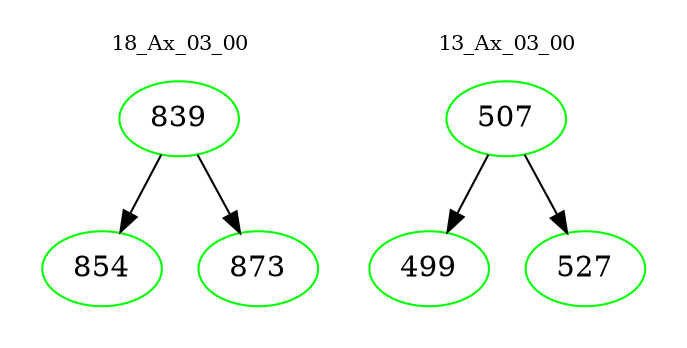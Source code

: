 digraph{
subgraph cluster_0 {
color = white
label = "18_Ax_03_00";
fontsize=10;
T0_839 [label="839", color="green"]
T0_839 -> T0_854 [color="black"]
T0_854 [label="854", color="green"]
T0_839 -> T0_873 [color="black"]
T0_873 [label="873", color="green"]
}
subgraph cluster_1 {
color = white
label = "13_Ax_03_00";
fontsize=10;
T1_507 [label="507", color="green"]
T1_507 -> T1_499 [color="black"]
T1_499 [label="499", color="green"]
T1_507 -> T1_527 [color="black"]
T1_527 [label="527", color="green"]
}
}
